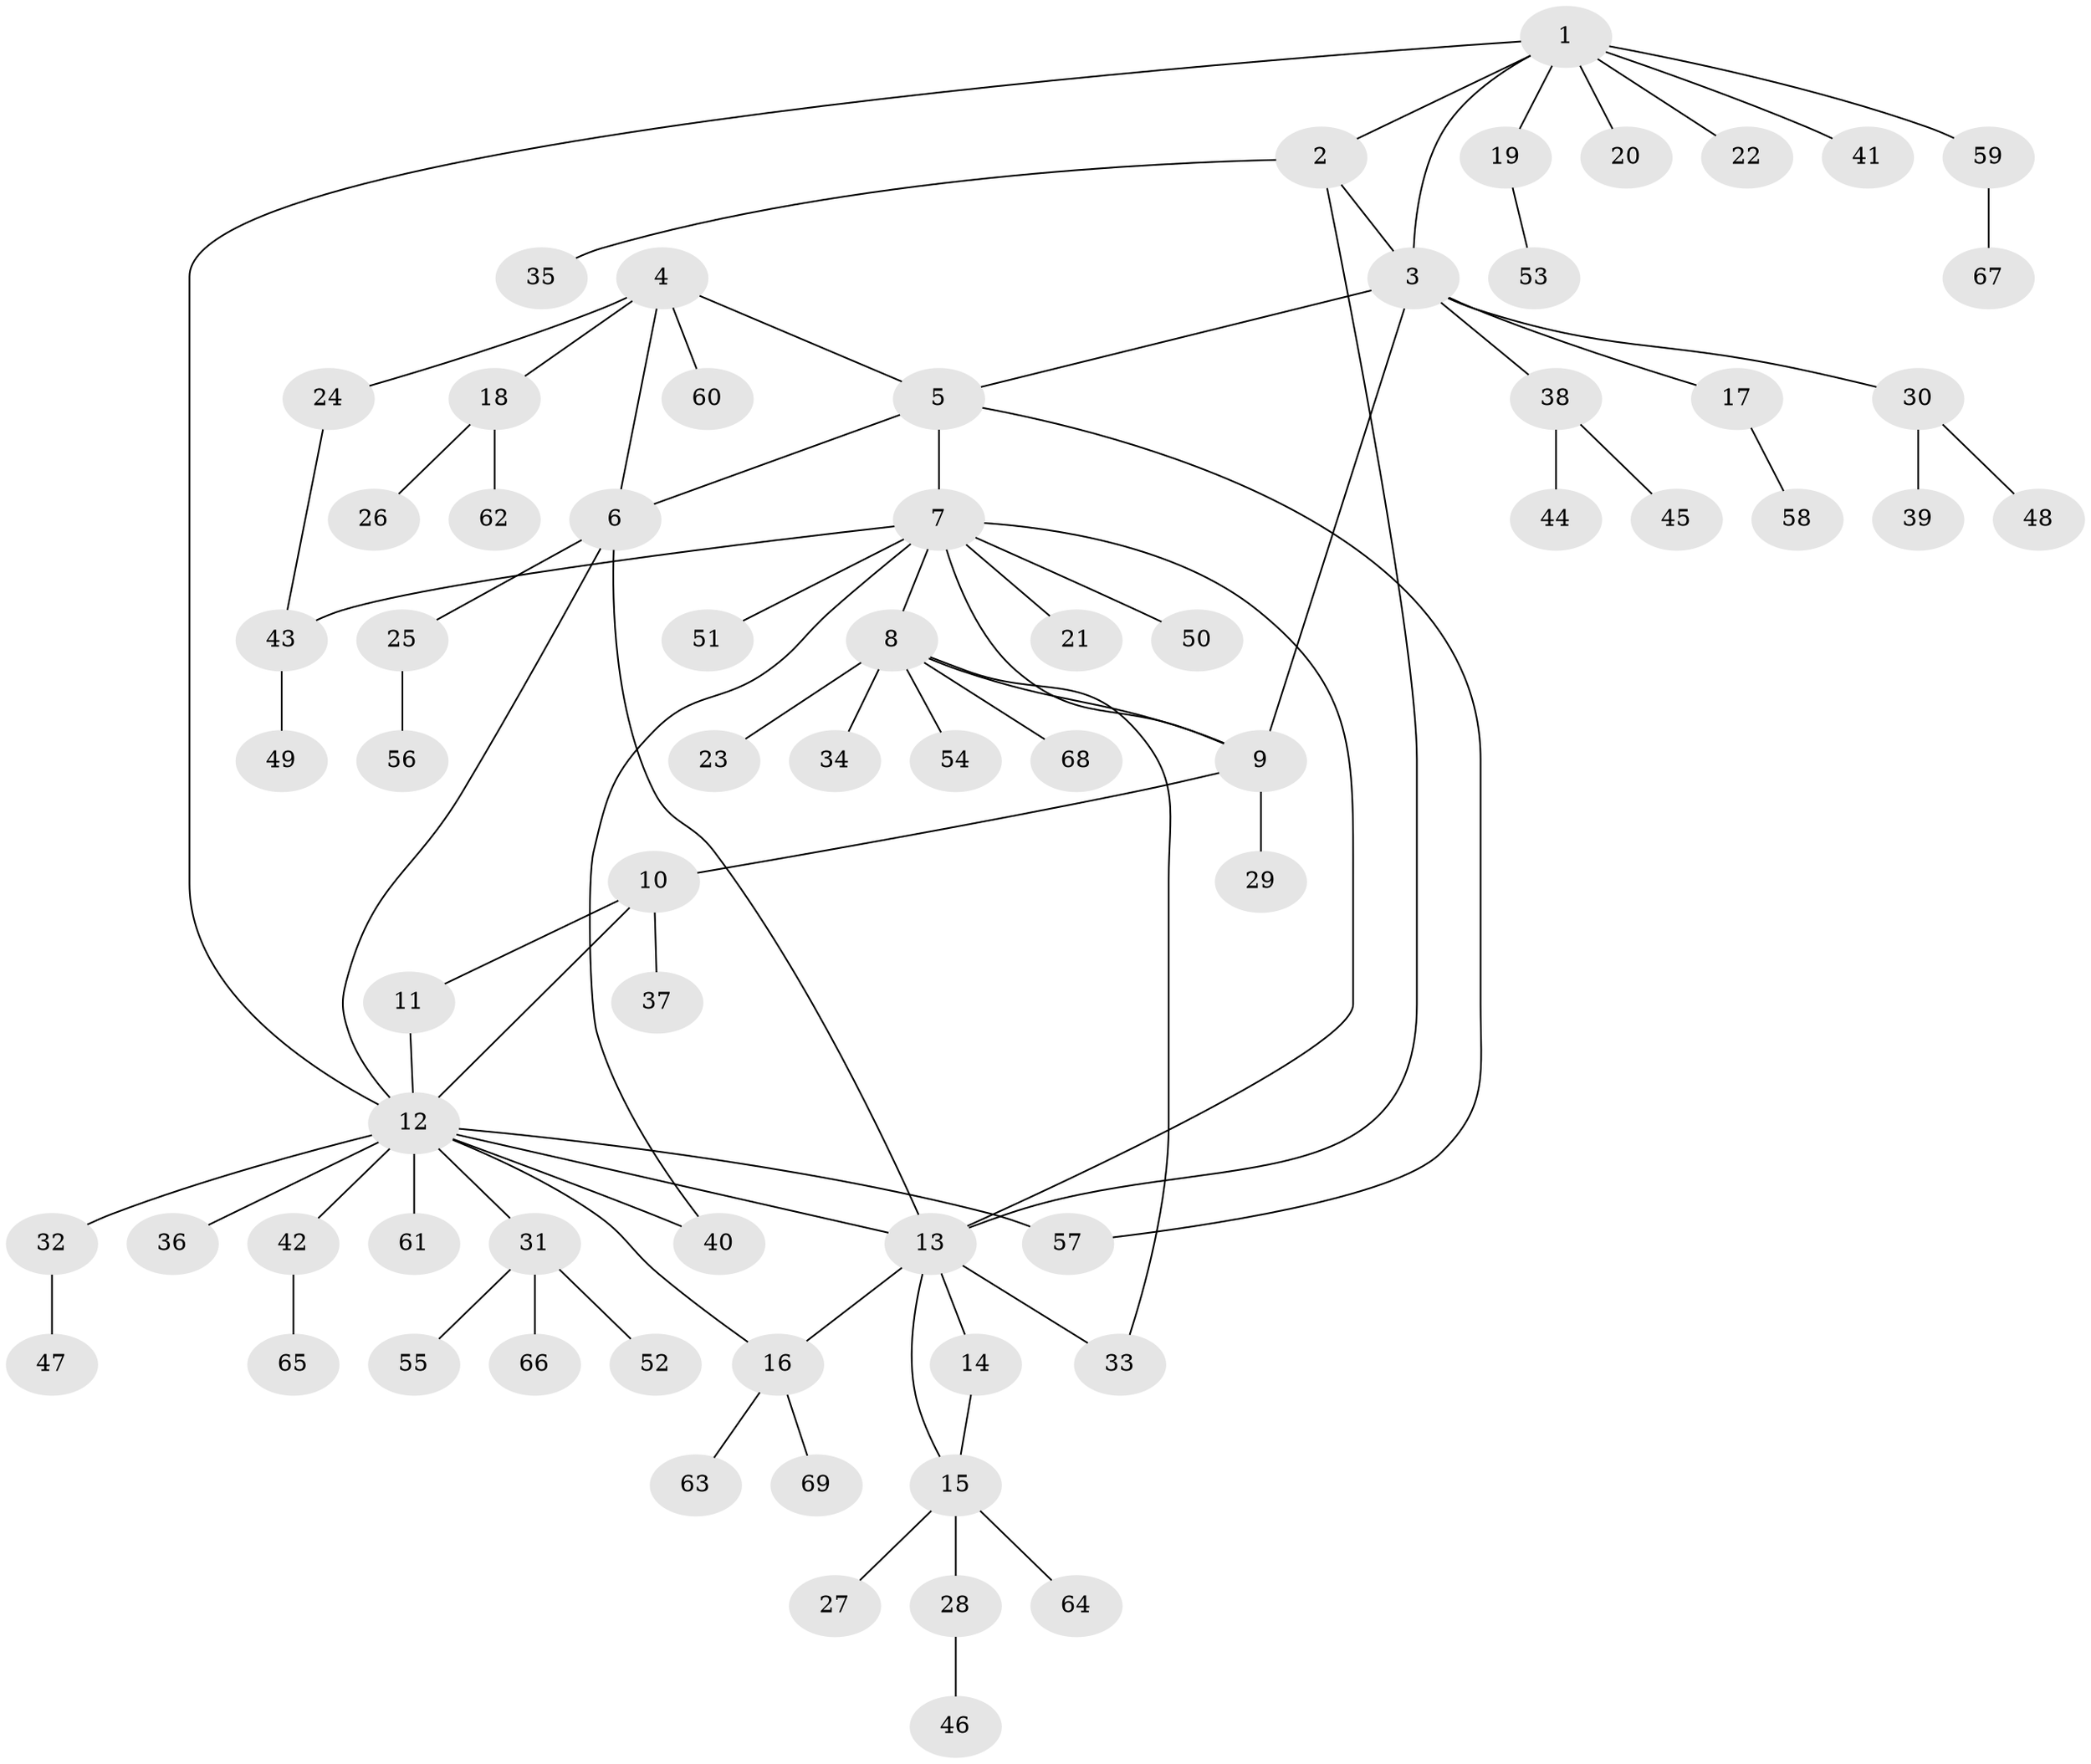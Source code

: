 // coarse degree distribution, {8: 0.05, 1: 0.9, 12: 0.05}
// Generated by graph-tools (version 1.1) at 2025/57/03/04/25 21:57:31]
// undirected, 69 vertices, 84 edges
graph export_dot {
graph [start="1"]
  node [color=gray90,style=filled];
  1;
  2;
  3;
  4;
  5;
  6;
  7;
  8;
  9;
  10;
  11;
  12;
  13;
  14;
  15;
  16;
  17;
  18;
  19;
  20;
  21;
  22;
  23;
  24;
  25;
  26;
  27;
  28;
  29;
  30;
  31;
  32;
  33;
  34;
  35;
  36;
  37;
  38;
  39;
  40;
  41;
  42;
  43;
  44;
  45;
  46;
  47;
  48;
  49;
  50;
  51;
  52;
  53;
  54;
  55;
  56;
  57;
  58;
  59;
  60;
  61;
  62;
  63;
  64;
  65;
  66;
  67;
  68;
  69;
  1 -- 2;
  1 -- 3;
  1 -- 12;
  1 -- 19;
  1 -- 20;
  1 -- 22;
  1 -- 41;
  1 -- 59;
  2 -- 3;
  2 -- 13;
  2 -- 35;
  3 -- 5;
  3 -- 9;
  3 -- 17;
  3 -- 30;
  3 -- 38;
  4 -- 5;
  4 -- 6;
  4 -- 18;
  4 -- 24;
  4 -- 60;
  5 -- 6;
  5 -- 7;
  5 -- 57;
  6 -- 12;
  6 -- 13;
  6 -- 25;
  7 -- 8;
  7 -- 9;
  7 -- 13;
  7 -- 21;
  7 -- 40;
  7 -- 43;
  7 -- 50;
  7 -- 51;
  8 -- 9;
  8 -- 23;
  8 -- 33;
  8 -- 34;
  8 -- 54;
  8 -- 68;
  9 -- 10;
  9 -- 29;
  10 -- 11;
  10 -- 12;
  10 -- 37;
  11 -- 12;
  12 -- 13;
  12 -- 16;
  12 -- 31;
  12 -- 32;
  12 -- 36;
  12 -- 40;
  12 -- 42;
  12 -- 57;
  12 -- 61;
  13 -- 14;
  13 -- 15;
  13 -- 16;
  13 -- 33;
  14 -- 15;
  15 -- 27;
  15 -- 28;
  15 -- 64;
  16 -- 63;
  16 -- 69;
  17 -- 58;
  18 -- 26;
  18 -- 62;
  19 -- 53;
  24 -- 43;
  25 -- 56;
  28 -- 46;
  30 -- 39;
  30 -- 48;
  31 -- 52;
  31 -- 55;
  31 -- 66;
  32 -- 47;
  38 -- 44;
  38 -- 45;
  42 -- 65;
  43 -- 49;
  59 -- 67;
}
